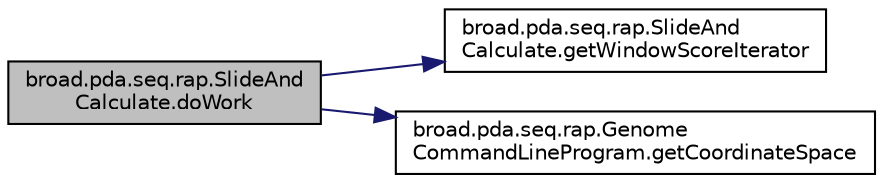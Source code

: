 digraph "broad.pda.seq.rap.SlideAndCalculate.doWork"
{
  edge [fontname="Helvetica",fontsize="10",labelfontname="Helvetica",labelfontsize="10"];
  node [fontname="Helvetica",fontsize="10",shape=record];
  rankdir="LR";
  Node1 [label="broad.pda.seq.rap.SlideAnd\lCalculate.doWork",height=0.2,width=0.4,color="black", fillcolor="grey75", style="filled" fontcolor="black"];
  Node1 -> Node2 [color="midnightblue",fontsize="10",style="solid",fontname="Helvetica"];
  Node2 [label="broad.pda.seq.rap.SlideAnd\lCalculate.getWindowScoreIterator",height=0.2,width=0.4,color="black", fillcolor="white", style="filled",URL="$classbroad_1_1pda_1_1seq_1_1rap_1_1_slide_and_calculate.html#a34ca6d1e9be4800f5af03612256c29b8"];
  Node1 -> Node3 [color="midnightblue",fontsize="10",style="solid",fontname="Helvetica"];
  Node3 [label="broad.pda.seq.rap.Genome\lCommandLineProgram.getCoordinateSpace",height=0.2,width=0.4,color="black", fillcolor="white", style="filled",URL="$classbroad_1_1pda_1_1seq_1_1rap_1_1_genome_command_line_program.html#a59439a63626d967a2b7f781b83479a8e"];
}
